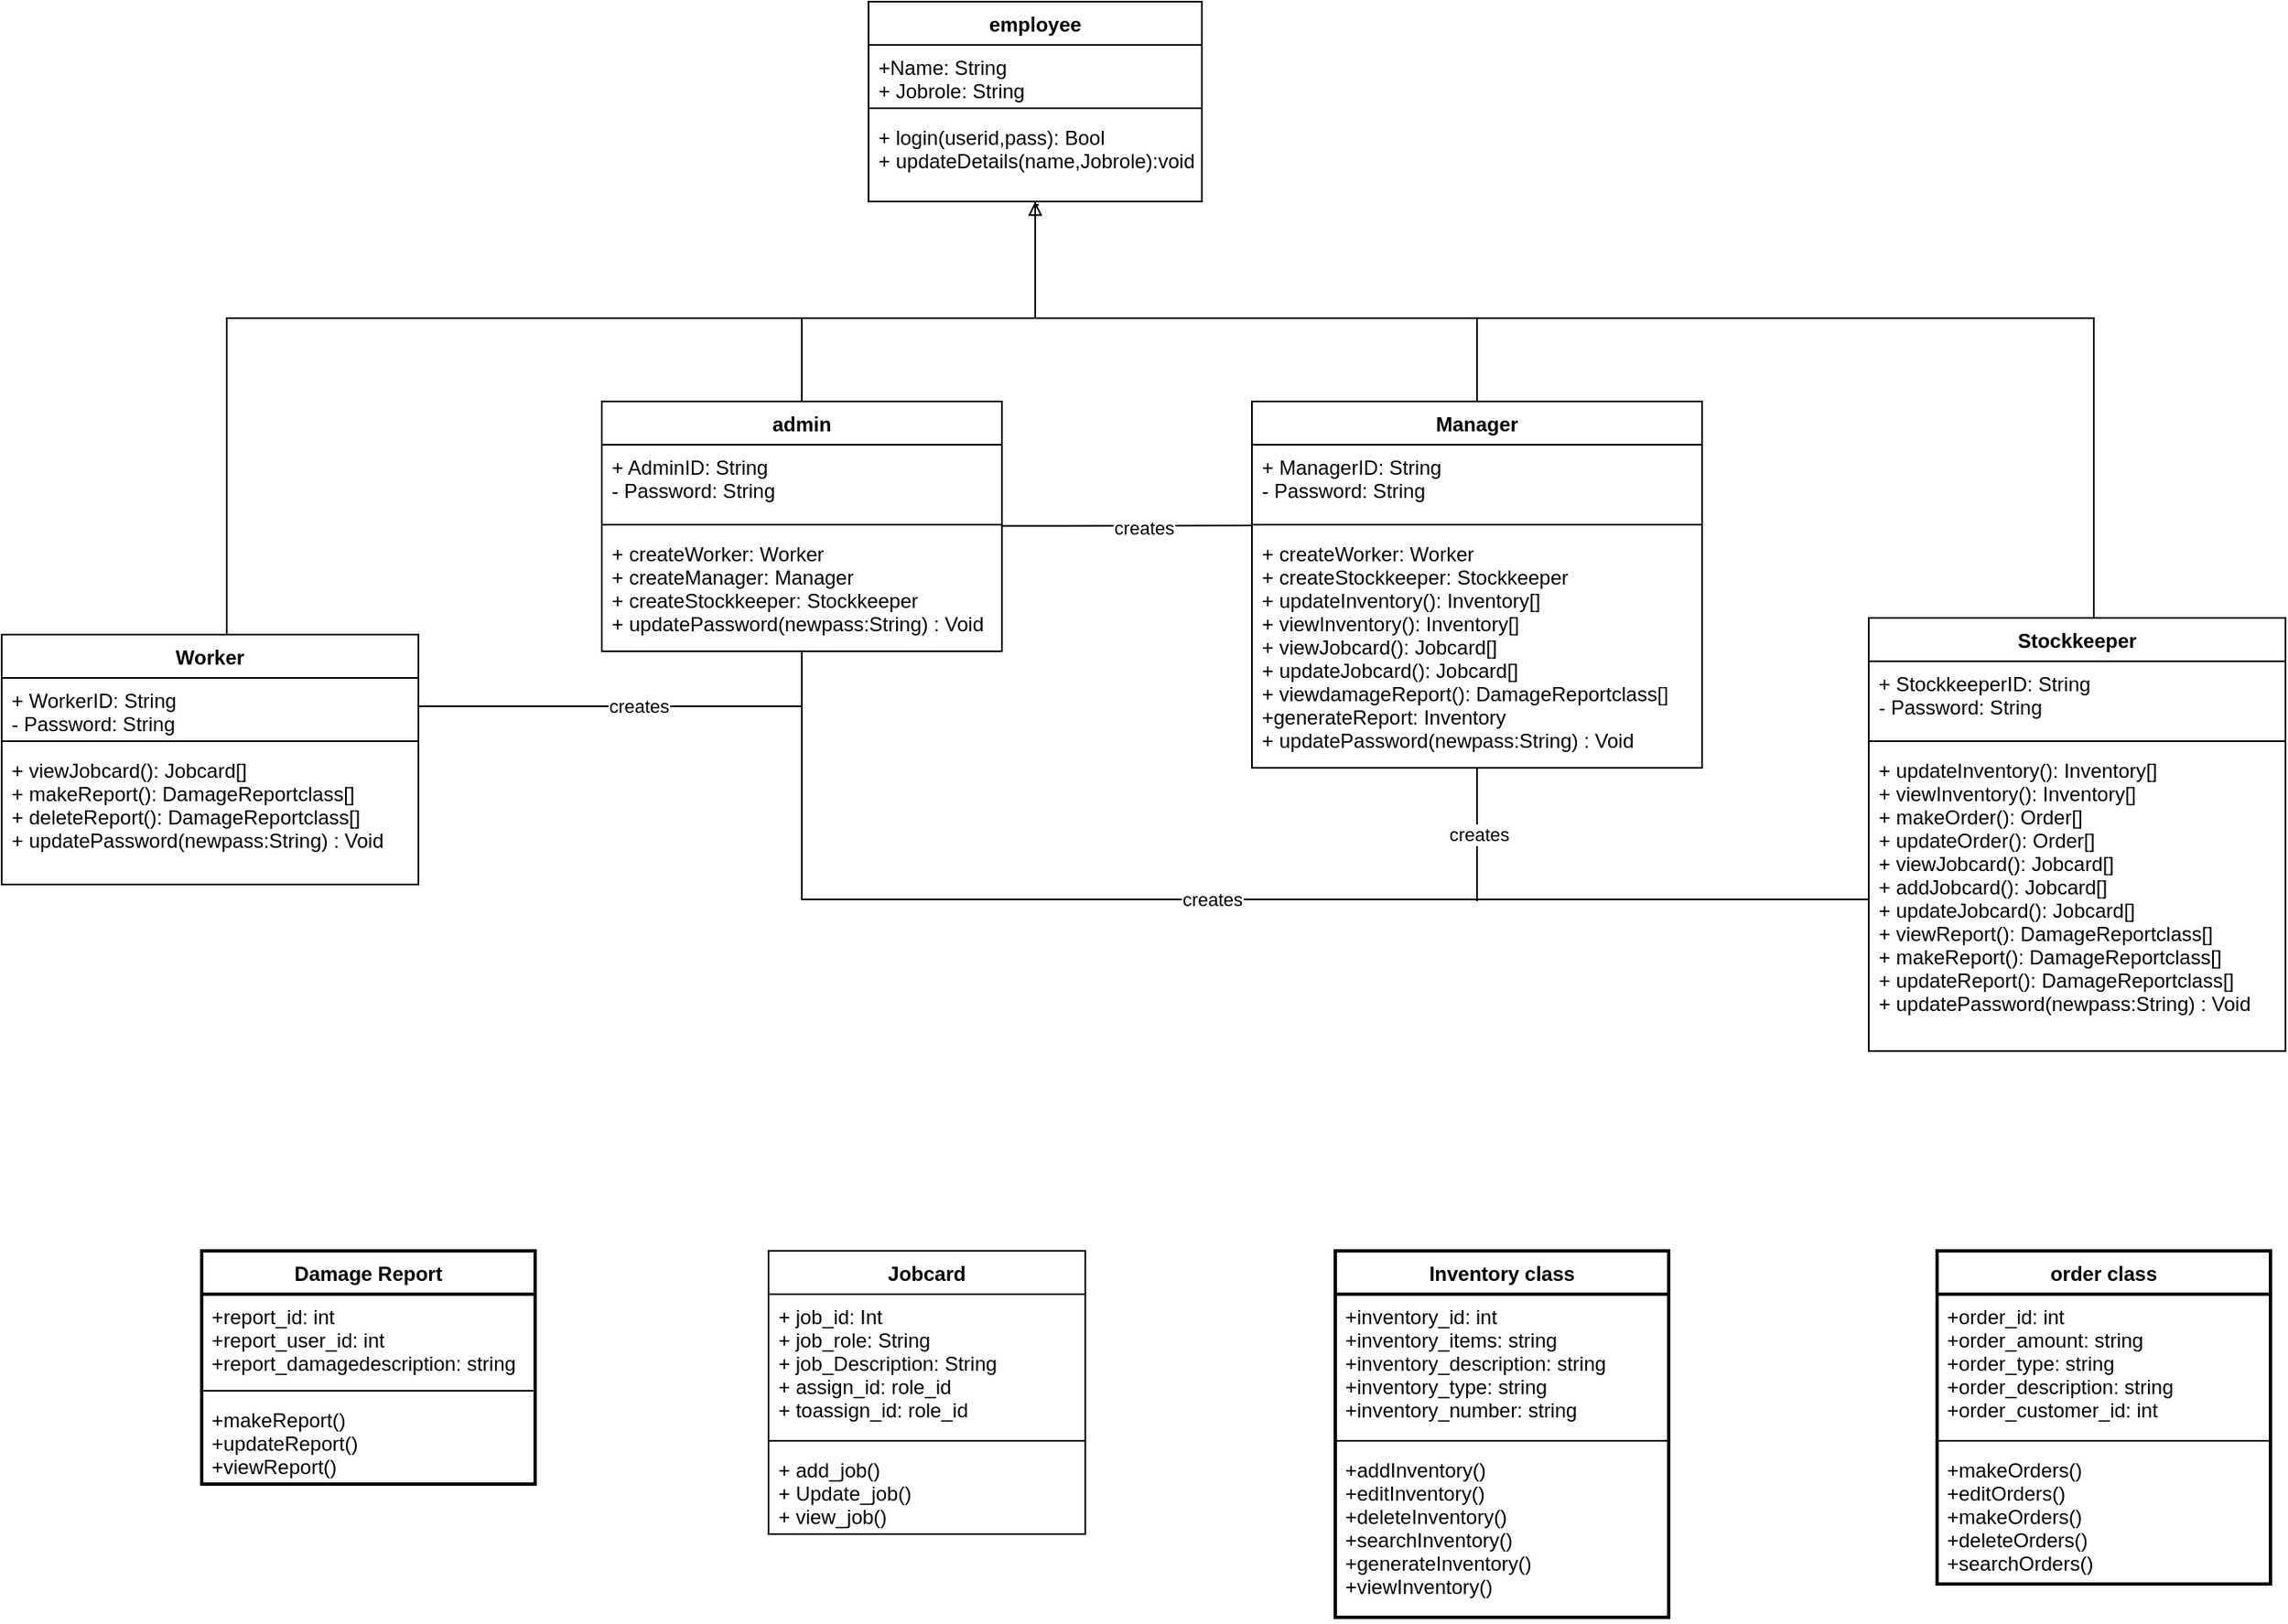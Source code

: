 <mxfile version="17.1.3" type="device"><diagram id="C5RBs43oDa-KdzZeNtuy" name="Page-1"><mxGraphModel dx="2405" dy="1973" grid="1" gridSize="10" guides="1" tooltips="1" connect="1" arrows="1" fold="1" page="1" pageScale="1" pageWidth="827" pageHeight="1169" math="0" shadow="0"><root><mxCell id="WIyWlLk6GJQsqaUBKTNV-0"/><mxCell id="WIyWlLk6GJQsqaUBKTNV-1" parent="WIyWlLk6GJQsqaUBKTNV-0"/><mxCell id="i7w5ncADfZT5Q6aKNsnW-21" style="edgeStyle=orthogonalEdgeStyle;rounded=0;orthogonalLoop=1;jettySize=auto;html=1;entryX=0.5;entryY=1;entryDx=0;entryDy=0;entryPerimeter=0;endArrow=block;endFill=0;" edge="1" parent="WIyWlLk6GJQsqaUBKTNV-1" source="i7w5ncADfZT5Q6aKNsnW-0" target="i7w5ncADfZT5Q6aKNsnW-19"><mxGeometry relative="1" as="geometry"><Array as="points"><mxPoint x="460" y="100"/><mxPoint x="600" y="100"/></Array></mxGeometry></mxCell><mxCell id="i7w5ncADfZT5Q6aKNsnW-30" style="rounded=0;orthogonalLoop=1;jettySize=auto;html=1;endArrow=none;endFill=0;entryX=0.001;entryY=0.558;entryDx=0;entryDy=0;entryPerimeter=0;" edge="1" parent="WIyWlLk6GJQsqaUBKTNV-1" source="i7w5ncADfZT5Q6aKNsnW-0" target="i7w5ncADfZT5Q6aKNsnW-10"><mxGeometry relative="1" as="geometry"><mxPoint x="700" y="230" as="targetPoint"/></mxGeometry></mxCell><mxCell id="i7w5ncADfZT5Q6aKNsnW-31" value="creates" style="edgeLabel;html=1;align=center;verticalAlign=middle;resizable=0;points=[];" vertex="1" connectable="0" parent="i7w5ncADfZT5Q6aKNsnW-30"><mxGeometry x="0.128" y="-1" relative="1" as="geometry"><mxPoint as="offset"/></mxGeometry></mxCell><mxCell id="i7w5ncADfZT5Q6aKNsnW-33" value="creates" style="edgeStyle=orthogonalEdgeStyle;rounded=0;orthogonalLoop=1;jettySize=auto;html=1;entryX=1;entryY=0.5;entryDx=0;entryDy=0;endArrow=none;endFill=0;" edge="1" parent="WIyWlLk6GJQsqaUBKTNV-1" source="i7w5ncADfZT5Q6aKNsnW-0" target="i7w5ncADfZT5Q6aKNsnW-13"><mxGeometry relative="1" as="geometry"/></mxCell><mxCell id="i7w5ncADfZT5Q6aKNsnW-34" value="creates" style="edgeStyle=orthogonalEdgeStyle;rounded=0;orthogonalLoop=1;jettySize=auto;html=1;endArrow=none;endFill=0;" edge="1" parent="WIyWlLk6GJQsqaUBKTNV-1" source="i7w5ncADfZT5Q6aKNsnW-0" target="i7w5ncADfZT5Q6aKNsnW-7"><mxGeometry relative="1" as="geometry"/></mxCell><mxCell id="i7w5ncADfZT5Q6aKNsnW-0" value="admin" style="swimlane;fontStyle=1;align=center;verticalAlign=top;childLayout=stackLayout;horizontal=1;startSize=26;horizontalStack=0;resizeParent=1;resizeParentMax=0;resizeLast=0;collapsible=1;marginBottom=0;" vertex="1" parent="WIyWlLk6GJQsqaUBKTNV-1"><mxGeometry x="340" y="150" width="240" height="150" as="geometry"/></mxCell><mxCell id="i7w5ncADfZT5Q6aKNsnW-1" value="+ AdminID: String&#10;- Password: String" style="text;strokeColor=none;fillColor=none;align=left;verticalAlign=top;spacingLeft=4;spacingRight=4;overflow=hidden;rotatable=0;points=[[0,0.5],[1,0.5]];portConstraint=eastwest;" vertex="1" parent="i7w5ncADfZT5Q6aKNsnW-0"><mxGeometry y="26" width="240" height="44" as="geometry"/></mxCell><mxCell id="i7w5ncADfZT5Q6aKNsnW-2" value="" style="line;strokeWidth=1;fillColor=none;align=left;verticalAlign=middle;spacingTop=-1;spacingLeft=3;spacingRight=3;rotatable=0;labelPosition=right;points=[];portConstraint=eastwest;" vertex="1" parent="i7w5ncADfZT5Q6aKNsnW-0"><mxGeometry y="70" width="240" height="8" as="geometry"/></mxCell><mxCell id="i7w5ncADfZT5Q6aKNsnW-3" value="+ createWorker: Worker&#10;+ createManager: Manager&#10;+ createStockkeeper: Stockkeeper&#10;+ updatePassword(newpass:String) : Void" style="text;strokeColor=none;fillColor=none;align=left;verticalAlign=top;spacingLeft=4;spacingRight=4;overflow=hidden;rotatable=0;points=[[0,0.5],[1,0.5]];portConstraint=eastwest;" vertex="1" parent="i7w5ncADfZT5Q6aKNsnW-0"><mxGeometry y="78" width="240" height="72" as="geometry"/></mxCell><mxCell id="i7w5ncADfZT5Q6aKNsnW-28" style="edgeStyle=orthogonalEdgeStyle;rounded=0;orthogonalLoop=1;jettySize=auto;html=1;endArrow=none;endFill=0;" edge="1" parent="WIyWlLk6GJQsqaUBKTNV-1" source="i7w5ncADfZT5Q6aKNsnW-4"><mxGeometry relative="1" as="geometry"><mxPoint x="600" y="90" as="targetPoint"/><Array as="points"><mxPoint x="1235" y="100"/><mxPoint x="600" y="100"/></Array></mxGeometry></mxCell><mxCell id="i7w5ncADfZT5Q6aKNsnW-4" value="Stockkeeper" style="swimlane;fontStyle=1;align=center;verticalAlign=top;childLayout=stackLayout;horizontal=1;startSize=26;horizontalStack=0;resizeParent=1;resizeParentMax=0;resizeLast=0;collapsible=1;marginBottom=0;" vertex="1" parent="WIyWlLk6GJQsqaUBKTNV-1"><mxGeometry x="1100" y="280" width="250" height="260" as="geometry"/></mxCell><mxCell id="i7w5ncADfZT5Q6aKNsnW-5" value="+ StockkeeperID: String&#10;- Password: String" style="text;strokeColor=none;fillColor=none;align=left;verticalAlign=top;spacingLeft=4;spacingRight=4;overflow=hidden;rotatable=0;points=[[0,0.5],[1,0.5]];portConstraint=eastwest;" vertex="1" parent="i7w5ncADfZT5Q6aKNsnW-4"><mxGeometry y="26" width="250" height="44" as="geometry"/></mxCell><mxCell id="i7w5ncADfZT5Q6aKNsnW-6" value="" style="line;strokeWidth=1;fillColor=none;align=left;verticalAlign=middle;spacingTop=-1;spacingLeft=3;spacingRight=3;rotatable=0;labelPosition=right;points=[];portConstraint=eastwest;" vertex="1" parent="i7w5ncADfZT5Q6aKNsnW-4"><mxGeometry y="70" width="250" height="8" as="geometry"/></mxCell><mxCell id="i7w5ncADfZT5Q6aKNsnW-7" value="+ updateInventory(): Inventory[]&#10;+ viewInventory(): Inventory[]&#10;+ makeOrder(): Order[]&#10;+ updateOrder(): Order[]&#10;+ viewJobcard(): Jobcard[]&#10;+ addJobcard(): Jobcard[]&#10;+ updateJobcard(): Jobcard[]&#10;+ viewReport(): DamageReportclass[]&#10;+ makeReport(): DamageReportclass[]&#10;+ updateReport(): DamageReportclass[]&#10;+ updatePassword(newpass:String) : Void" style="text;strokeColor=none;fillColor=none;align=left;verticalAlign=top;spacingLeft=4;spacingRight=4;overflow=hidden;rotatable=0;points=[[0,0.5],[1,0.5]];portConstraint=eastwest;" vertex="1" parent="i7w5ncADfZT5Q6aKNsnW-4"><mxGeometry y="78" width="250" height="182" as="geometry"/></mxCell><mxCell id="i7w5ncADfZT5Q6aKNsnW-26" style="edgeStyle=orthogonalEdgeStyle;rounded=0;orthogonalLoop=1;jettySize=auto;html=1;entryX=0.5;entryY=0.994;entryDx=0;entryDy=0;entryPerimeter=0;endArrow=none;endFill=0;" edge="1" parent="WIyWlLk6GJQsqaUBKTNV-1" source="i7w5ncADfZT5Q6aKNsnW-8" target="i7w5ncADfZT5Q6aKNsnW-19"><mxGeometry relative="1" as="geometry"><Array as="points"><mxPoint x="865" y="100"/><mxPoint x="600" y="100"/></Array></mxGeometry></mxCell><mxCell id="i7w5ncADfZT5Q6aKNsnW-35" value="creates" style="edgeStyle=orthogonalEdgeStyle;rounded=0;orthogonalLoop=1;jettySize=auto;html=1;endArrow=none;endFill=0;" edge="1" parent="WIyWlLk6GJQsqaUBKTNV-1" source="i7w5ncADfZT5Q6aKNsnW-8"><mxGeometry relative="1" as="geometry"><mxPoint x="865" y="450" as="targetPoint"/></mxGeometry></mxCell><mxCell id="i7w5ncADfZT5Q6aKNsnW-8" value="Manager" style="swimlane;fontStyle=1;align=center;verticalAlign=top;childLayout=stackLayout;horizontal=1;startSize=26;horizontalStack=0;resizeParent=1;resizeParentMax=0;resizeLast=0;collapsible=1;marginBottom=0;" vertex="1" parent="WIyWlLk6GJQsqaUBKTNV-1"><mxGeometry x="730" y="150" width="270" height="220" as="geometry"/></mxCell><mxCell id="i7w5ncADfZT5Q6aKNsnW-9" value="+ ManagerID: String&#10;- Password: String" style="text;strokeColor=none;fillColor=none;align=left;verticalAlign=top;spacingLeft=4;spacingRight=4;overflow=hidden;rotatable=0;points=[[0,0.5],[1,0.5]];portConstraint=eastwest;" vertex="1" parent="i7w5ncADfZT5Q6aKNsnW-8"><mxGeometry y="26" width="270" height="44" as="geometry"/></mxCell><mxCell id="i7w5ncADfZT5Q6aKNsnW-10" value="" style="line;strokeWidth=1;fillColor=none;align=left;verticalAlign=middle;spacingTop=-1;spacingLeft=3;spacingRight=3;rotatable=0;labelPosition=right;points=[];portConstraint=eastwest;" vertex="1" parent="i7w5ncADfZT5Q6aKNsnW-8"><mxGeometry y="70" width="270" height="8" as="geometry"/></mxCell><mxCell id="i7w5ncADfZT5Q6aKNsnW-11" value="+ createWorker: Worker&#10;+ createStockkeeper: Stockkeeper&#10;+ updateInventory(): Inventory[]&#10;+ viewInventory(): Inventory[]&#10;+ viewJobcard(): Jobcard[]&#10;+ updateJobcard(): Jobcard[]&#10;+ viewdamageReport(): DamageReportclass[]&#10;+generateReport: Inventory&#10;+ updatePassword(newpass:String) : Void&#10;" style="text;strokeColor=none;fillColor=none;align=left;verticalAlign=top;spacingLeft=4;spacingRight=4;overflow=hidden;rotatable=0;points=[[0,0.5],[1,0.5]];portConstraint=eastwest;" vertex="1" parent="i7w5ncADfZT5Q6aKNsnW-8"><mxGeometry y="78" width="270" height="142" as="geometry"/></mxCell><mxCell id="i7w5ncADfZT5Q6aKNsnW-22" style="edgeStyle=orthogonalEdgeStyle;rounded=0;orthogonalLoop=1;jettySize=auto;html=1;entryX=0.51;entryY=1.038;entryDx=0;entryDy=0;entryPerimeter=0;endArrow=none;endFill=0;" edge="1" parent="WIyWlLk6GJQsqaUBKTNV-1" source="i7w5ncADfZT5Q6aKNsnW-12" target="i7w5ncADfZT5Q6aKNsnW-19"><mxGeometry relative="1" as="geometry"><Array as="points"><mxPoint x="115" y="100"/><mxPoint x="600" y="100"/><mxPoint x="600" y="32"/></Array></mxGeometry></mxCell><mxCell id="i7w5ncADfZT5Q6aKNsnW-12" value="Worker" style="swimlane;fontStyle=1;align=center;verticalAlign=top;childLayout=stackLayout;horizontal=1;startSize=26;horizontalStack=0;resizeParent=1;resizeParentMax=0;resizeLast=0;collapsible=1;marginBottom=0;" vertex="1" parent="WIyWlLk6GJQsqaUBKTNV-1"><mxGeometry x="-20" y="290" width="250" height="150" as="geometry"/></mxCell><mxCell id="i7w5ncADfZT5Q6aKNsnW-13" value="+ WorkerID: String&#10;- Password: String" style="text;strokeColor=none;fillColor=none;align=left;verticalAlign=top;spacingLeft=4;spacingRight=4;overflow=hidden;rotatable=0;points=[[0,0.5],[1,0.5]];portConstraint=eastwest;" vertex="1" parent="i7w5ncADfZT5Q6aKNsnW-12"><mxGeometry y="26" width="250" height="34" as="geometry"/></mxCell><mxCell id="i7w5ncADfZT5Q6aKNsnW-14" value="" style="line;strokeWidth=1;fillColor=none;align=left;verticalAlign=middle;spacingTop=-1;spacingLeft=3;spacingRight=3;rotatable=0;labelPosition=right;points=[];portConstraint=eastwest;" vertex="1" parent="i7w5ncADfZT5Q6aKNsnW-12"><mxGeometry y="60" width="250" height="8" as="geometry"/></mxCell><mxCell id="i7w5ncADfZT5Q6aKNsnW-15" value="+ viewJobcard(): Jobcard[]&#10;+ makeReport(): DamageReportclass[]&#10;+ deleteReport(): DamageReportclass[]&#10;+ updatePassword(newpass:String) : Void" style="text;strokeColor=none;fillColor=none;align=left;verticalAlign=top;spacingLeft=4;spacingRight=4;overflow=hidden;rotatable=0;points=[[0,0.5],[1,0.5]];portConstraint=eastwest;" vertex="1" parent="i7w5ncADfZT5Q6aKNsnW-12"><mxGeometry y="68" width="250" height="82" as="geometry"/></mxCell><mxCell id="i7w5ncADfZT5Q6aKNsnW-16" value="employee" style="swimlane;fontStyle=1;align=center;verticalAlign=top;childLayout=stackLayout;horizontal=1;startSize=26;horizontalStack=0;resizeParent=1;resizeParentMax=0;resizeLast=0;collapsible=1;marginBottom=0;" vertex="1" parent="WIyWlLk6GJQsqaUBKTNV-1"><mxGeometry x="500" y="-90" width="200" height="120" as="geometry"/></mxCell><mxCell id="i7w5ncADfZT5Q6aKNsnW-17" value="+Name: String&#10;+ Jobrole: String" style="text;strokeColor=none;fillColor=none;align=left;verticalAlign=top;spacingLeft=4;spacingRight=4;overflow=hidden;rotatable=0;points=[[0,0.5],[1,0.5]];portConstraint=eastwest;" vertex="1" parent="i7w5ncADfZT5Q6aKNsnW-16"><mxGeometry y="26" width="200" height="34" as="geometry"/></mxCell><mxCell id="i7w5ncADfZT5Q6aKNsnW-18" value="" style="line;strokeWidth=1;fillColor=none;align=left;verticalAlign=middle;spacingTop=-1;spacingLeft=3;spacingRight=3;rotatable=0;labelPosition=right;points=[];portConstraint=eastwest;" vertex="1" parent="i7w5ncADfZT5Q6aKNsnW-16"><mxGeometry y="60" width="200" height="8" as="geometry"/></mxCell><mxCell id="i7w5ncADfZT5Q6aKNsnW-19" value="+ login(userid,pass): Bool&#10;+ updateDetails(name,Jobrole):void" style="text;strokeColor=none;fillColor=none;align=left;verticalAlign=top;spacingLeft=4;spacingRight=4;overflow=hidden;rotatable=0;points=[[0,0.5],[1,0.5]];portConstraint=eastwest;" vertex="1" parent="i7w5ncADfZT5Q6aKNsnW-16"><mxGeometry y="68" width="200" height="52" as="geometry"/></mxCell><mxCell id="i7w5ncADfZT5Q6aKNsnW-36" value="Inventory class" style="swimlane;fontStyle=1;align=center;verticalAlign=top;childLayout=stackLayout;horizontal=1;startSize=26;horizontalStack=0;resizeParent=1;resizeParentMax=0;resizeLast=0;collapsible=1;marginBottom=0;fontSize=12;strokeWidth=2;" vertex="1" parent="WIyWlLk6GJQsqaUBKTNV-1"><mxGeometry x="780" y="660" width="200" height="220" as="geometry"/></mxCell><mxCell id="i7w5ncADfZT5Q6aKNsnW-37" value="+inventory_id: int&#10;+inventory_items: string&#10;+inventory_description: string&#10;+inventory_type: string&#10;+inventory_number: string" style="text;strokeColor=none;fillColor=none;align=left;verticalAlign=top;spacingLeft=4;spacingRight=4;overflow=hidden;rotatable=0;points=[[0,0.5],[1,0.5]];portConstraint=eastwest;fontSize=12;" vertex="1" parent="i7w5ncADfZT5Q6aKNsnW-36"><mxGeometry y="26" width="200" height="84" as="geometry"/></mxCell><mxCell id="i7w5ncADfZT5Q6aKNsnW-38" value="" style="line;strokeWidth=1;fillColor=none;align=left;verticalAlign=middle;spacingTop=-1;spacingLeft=3;spacingRight=3;rotatable=0;labelPosition=right;points=[];portConstraint=eastwest;fontSize=12;" vertex="1" parent="i7w5ncADfZT5Q6aKNsnW-36"><mxGeometry y="110" width="200" height="8" as="geometry"/></mxCell><mxCell id="i7w5ncADfZT5Q6aKNsnW-39" value="+addInventory()&#10;+editInventory()&#10;+deleteInventory()&#10;+searchInventory()&#10;+generateInventory()&#10;+viewInventory()" style="text;strokeColor=none;fillColor=none;align=left;verticalAlign=top;spacingLeft=4;spacingRight=4;overflow=hidden;rotatable=0;points=[[0,0.5],[1,0.5]];portConstraint=eastwest;fontSize=12;" vertex="1" parent="i7w5ncADfZT5Q6aKNsnW-36"><mxGeometry y="118" width="200" height="102" as="geometry"/></mxCell><mxCell id="i7w5ncADfZT5Q6aKNsnW-40" value="order class" style="swimlane;fontStyle=1;align=center;verticalAlign=top;childLayout=stackLayout;horizontal=1;startSize=26;horizontalStack=0;resizeParent=1;resizeParentMax=0;resizeLast=0;collapsible=1;marginBottom=0;strokeWidth=2;" vertex="1" parent="WIyWlLk6GJQsqaUBKTNV-1"><mxGeometry x="1141" y="660" width="200" height="200" as="geometry"/></mxCell><mxCell id="i7w5ncADfZT5Q6aKNsnW-41" value="+order_id: int&#10;+order_amount: string&#10;+order_type: string&#10;+order_description: string&#10;+order_customer_id: int" style="text;strokeColor=none;fillColor=none;align=left;verticalAlign=top;spacingLeft=4;spacingRight=4;overflow=hidden;rotatable=0;points=[[0,0.5],[1,0.5]];portConstraint=eastwest;" vertex="1" parent="i7w5ncADfZT5Q6aKNsnW-40"><mxGeometry y="26" width="200" height="84" as="geometry"/></mxCell><mxCell id="i7w5ncADfZT5Q6aKNsnW-42" value="" style="line;strokeWidth=1;fillColor=none;align=left;verticalAlign=middle;spacingTop=-1;spacingLeft=3;spacingRight=3;rotatable=0;labelPosition=right;points=[];portConstraint=eastwest;" vertex="1" parent="i7w5ncADfZT5Q6aKNsnW-40"><mxGeometry y="110" width="200" height="8" as="geometry"/></mxCell><mxCell id="i7w5ncADfZT5Q6aKNsnW-43" value="+makeOrders()&#10;+editOrders()&#10;+makeOrders()&#10;+deleteOrders()&#10;+searchOrders()" style="text;strokeColor=none;fillColor=none;align=left;verticalAlign=top;spacingLeft=4;spacingRight=4;overflow=hidden;rotatable=0;points=[[0,0.5],[1,0.5]];portConstraint=eastwest;" vertex="1" parent="i7w5ncADfZT5Q6aKNsnW-40"><mxGeometry y="118" width="200" height="82" as="geometry"/></mxCell><mxCell id="i7w5ncADfZT5Q6aKNsnW-44" value="Jobcard" style="swimlane;fontStyle=1;align=center;verticalAlign=top;childLayout=stackLayout;horizontal=1;startSize=26;horizontalStack=0;resizeParent=1;resizeParentMax=0;resizeLast=0;collapsible=1;marginBottom=0;" vertex="1" parent="WIyWlLk6GJQsqaUBKTNV-1"><mxGeometry x="440" y="660" width="190" height="170" as="geometry"/></mxCell><mxCell id="i7w5ncADfZT5Q6aKNsnW-45" value="+ job_id: Int&#10;+ job_role: String&#10;+ job_Description: String&#10;+ assign_id: role_id&#10;+ toassign_id: role_id" style="text;strokeColor=none;fillColor=none;align=left;verticalAlign=top;spacingLeft=4;spacingRight=4;overflow=hidden;rotatable=0;points=[[0,0.5],[1,0.5]];portConstraint=eastwest;" vertex="1" parent="i7w5ncADfZT5Q6aKNsnW-44"><mxGeometry y="26" width="190" height="84" as="geometry"/></mxCell><mxCell id="i7w5ncADfZT5Q6aKNsnW-46" value="" style="line;strokeWidth=1;fillColor=none;align=left;verticalAlign=middle;spacingTop=-1;spacingLeft=3;spacingRight=3;rotatable=0;labelPosition=right;points=[];portConstraint=eastwest;" vertex="1" parent="i7w5ncADfZT5Q6aKNsnW-44"><mxGeometry y="110" width="190" height="8" as="geometry"/></mxCell><mxCell id="i7w5ncADfZT5Q6aKNsnW-47" value="+ add_job()&#10;+ Update_job()&#10;+ view_job()&#10;" style="text;strokeColor=none;fillColor=none;align=left;verticalAlign=top;spacingLeft=4;spacingRight=4;overflow=hidden;rotatable=0;points=[[0,0.5],[1,0.5]];portConstraint=eastwest;" vertex="1" parent="i7w5ncADfZT5Q6aKNsnW-44"><mxGeometry y="118" width="190" height="52" as="geometry"/></mxCell><mxCell id="i7w5ncADfZT5Q6aKNsnW-48" value="Damage Report" style="swimlane;fontStyle=1;align=center;verticalAlign=top;childLayout=stackLayout;horizontal=1;startSize=26;horizontalStack=0;resizeParent=1;resizeParentMax=0;resizeLast=0;collapsible=1;marginBottom=0;fontSize=12;strokeWidth=2;" vertex="1" parent="WIyWlLk6GJQsqaUBKTNV-1"><mxGeometry x="100" y="660" width="200" height="140" as="geometry"/></mxCell><mxCell id="i7w5ncADfZT5Q6aKNsnW-49" value="+report_id: int&#10;+report_user_id: int&#10;+report_damagedescription: string" style="text;strokeColor=none;fillColor=none;align=left;verticalAlign=top;spacingLeft=4;spacingRight=4;overflow=hidden;rotatable=0;points=[[0,0.5],[1,0.5]];portConstraint=eastwest;fontSize=12;" vertex="1" parent="i7w5ncADfZT5Q6aKNsnW-48"><mxGeometry y="26" width="200" height="54" as="geometry"/></mxCell><mxCell id="i7w5ncADfZT5Q6aKNsnW-50" value="" style="line;strokeWidth=1;fillColor=none;align=left;verticalAlign=middle;spacingTop=-1;spacingLeft=3;spacingRight=3;rotatable=0;labelPosition=right;points=[];portConstraint=eastwest;fontSize=12;" vertex="1" parent="i7w5ncADfZT5Q6aKNsnW-48"><mxGeometry y="80" width="200" height="8" as="geometry"/></mxCell><mxCell id="i7w5ncADfZT5Q6aKNsnW-51" value="+makeReport()&#10;+updateReport()&#10;+viewReport()" style="text;strokeColor=none;fillColor=none;align=left;verticalAlign=top;spacingLeft=4;spacingRight=4;overflow=hidden;rotatable=0;points=[[0,0.5],[1,0.5]];portConstraint=eastwest;fontSize=12;" vertex="1" parent="i7w5ncADfZT5Q6aKNsnW-48"><mxGeometry y="88" width="200" height="52" as="geometry"/></mxCell></root></mxGraphModel></diagram></mxfile>